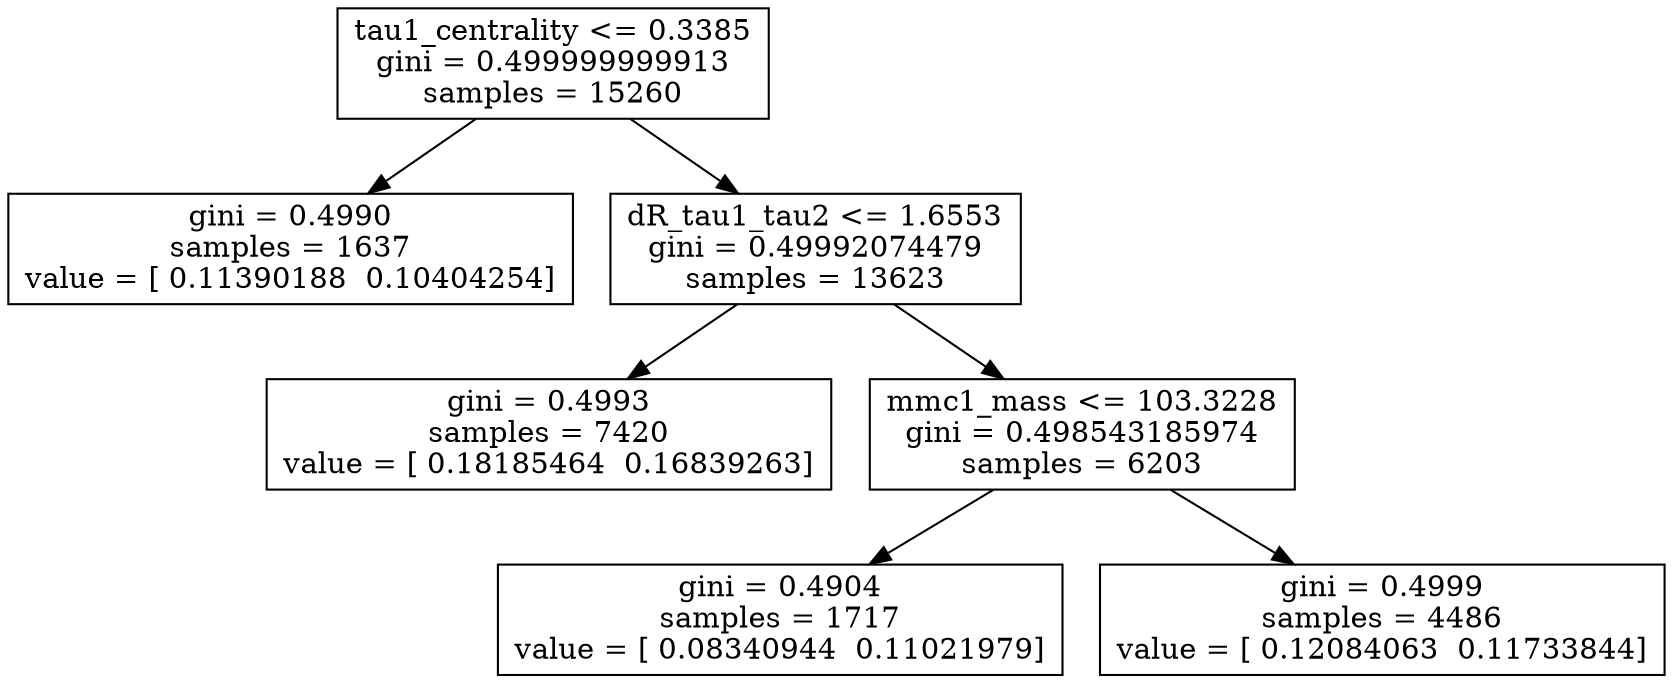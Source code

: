 digraph Tree {
0 [label="tau1_centrality <= 0.3385\ngini = 0.499999999913\nsamples = 15260", shape="box"] ;
1 [label="gini = 0.4990\nsamples = 1637\nvalue = [ 0.11390188  0.10404254]", shape="box"] ;
0 -> 1 ;
2 [label="dR_tau1_tau2 <= 1.6553\ngini = 0.49992074479\nsamples = 13623", shape="box"] ;
0 -> 2 ;
3 [label="gini = 0.4993\nsamples = 7420\nvalue = [ 0.18185464  0.16839263]", shape="box"] ;
2 -> 3 ;
4 [label="mmc1_mass <= 103.3228\ngini = 0.498543185974\nsamples = 6203", shape="box"] ;
2 -> 4 ;
5 [label="gini = 0.4904\nsamples = 1717\nvalue = [ 0.08340944  0.11021979]", shape="box"] ;
4 -> 5 ;
6 [label="gini = 0.4999\nsamples = 4486\nvalue = [ 0.12084063  0.11733844]", shape="box"] ;
4 -> 6 ;
}